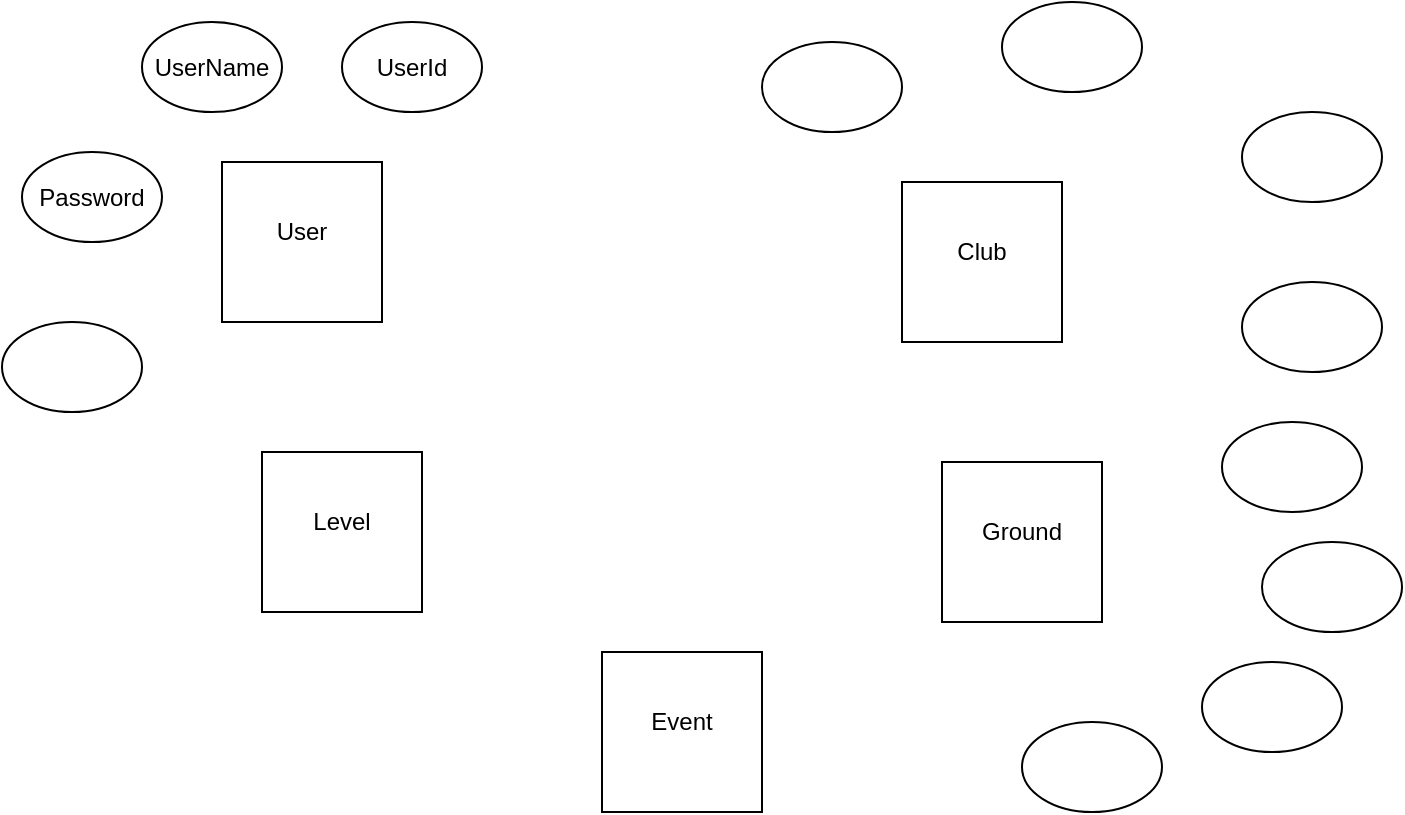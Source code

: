 <mxfile version="21.6.7" type="github">
  <diagram id="R2lEEEUBdFMjLlhIrx00" name="Page-1">
    <mxGraphModel dx="794" dy="422" grid="1" gridSize="10" guides="1" tooltips="1" connect="1" arrows="1" fold="1" page="1" pageScale="1" pageWidth="850" pageHeight="1100" math="0" shadow="0" extFonts="Permanent Marker^https://fonts.googleapis.com/css?family=Permanent+Marker">
      <root>
        <mxCell id="0" />
        <mxCell id="1" parent="0" />
        <mxCell id="MMDe2EedvgYd7hbVslVY-3" value="" style="whiteSpace=wrap;html=1;aspect=fixed;" vertex="1" parent="1">
          <mxGeometry x="130" y="80" width="80" height="80" as="geometry" />
        </mxCell>
        <mxCell id="MMDe2EedvgYd7hbVslVY-4" value="User" style="text;html=1;strokeColor=none;fillColor=none;align=center;verticalAlign=middle;whiteSpace=wrap;rounded=0;" vertex="1" parent="1">
          <mxGeometry x="140" y="100" width="60" height="30" as="geometry" />
        </mxCell>
        <mxCell id="MMDe2EedvgYd7hbVslVY-7" value="" style="whiteSpace=wrap;html=1;aspect=fixed;" vertex="1" parent="1">
          <mxGeometry x="470" y="90" width="80" height="80" as="geometry" />
        </mxCell>
        <mxCell id="MMDe2EedvgYd7hbVslVY-8" value="Club" style="text;html=1;strokeColor=none;fillColor=none;align=center;verticalAlign=middle;whiteSpace=wrap;rounded=0;" vertex="1" parent="1">
          <mxGeometry x="480" y="110" width="60" height="30" as="geometry" />
        </mxCell>
        <mxCell id="MMDe2EedvgYd7hbVslVY-9" value="" style="whiteSpace=wrap;html=1;aspect=fixed;" vertex="1" parent="1">
          <mxGeometry x="490" y="230" width="80" height="80" as="geometry" />
        </mxCell>
        <mxCell id="MMDe2EedvgYd7hbVslVY-10" value="Ground" style="text;html=1;strokeColor=none;fillColor=none;align=center;verticalAlign=middle;whiteSpace=wrap;rounded=0;" vertex="1" parent="1">
          <mxGeometry x="500" y="250" width="60" height="30" as="geometry" />
        </mxCell>
        <mxCell id="MMDe2EedvgYd7hbVslVY-11" value="" style="whiteSpace=wrap;html=1;aspect=fixed;" vertex="1" parent="1">
          <mxGeometry x="150" y="225" width="80" height="80" as="geometry" />
        </mxCell>
        <mxCell id="MMDe2EedvgYd7hbVslVY-12" value="Level" style="text;html=1;strokeColor=none;fillColor=none;align=center;verticalAlign=middle;whiteSpace=wrap;rounded=0;" vertex="1" parent="1">
          <mxGeometry x="160" y="245" width="60" height="30" as="geometry" />
        </mxCell>
        <mxCell id="MMDe2EedvgYd7hbVslVY-13" value="Password" style="ellipse;whiteSpace=wrap;html=1;" vertex="1" parent="1">
          <mxGeometry x="30" y="75" width="70" height="45" as="geometry" />
        </mxCell>
        <mxCell id="MMDe2EedvgYd7hbVslVY-14" value="" style="ellipse;whiteSpace=wrap;html=1;" vertex="1" parent="1">
          <mxGeometry x="20" y="160" width="70" height="45" as="geometry" />
        </mxCell>
        <mxCell id="MMDe2EedvgYd7hbVslVY-15" value="UserId" style="ellipse;whiteSpace=wrap;html=1;" vertex="1" parent="1">
          <mxGeometry x="190" y="10" width="70" height="45" as="geometry" />
        </mxCell>
        <mxCell id="MMDe2EedvgYd7hbVslVY-16" value="UserName" style="ellipse;whiteSpace=wrap;html=1;" vertex="1" parent="1">
          <mxGeometry x="90" y="10" width="70" height="45" as="geometry" />
        </mxCell>
        <mxCell id="MMDe2EedvgYd7hbVslVY-17" value="" style="ellipse;whiteSpace=wrap;html=1;" vertex="1" parent="1">
          <mxGeometry x="400" y="20" width="70" height="45" as="geometry" />
        </mxCell>
        <mxCell id="MMDe2EedvgYd7hbVslVY-18" value="" style="ellipse;whiteSpace=wrap;html=1;" vertex="1" parent="1">
          <mxGeometry x="640" y="140" width="70" height="45" as="geometry" />
        </mxCell>
        <mxCell id="MMDe2EedvgYd7hbVslVY-19" value="" style="ellipse;whiteSpace=wrap;html=1;" vertex="1" parent="1">
          <mxGeometry x="640" y="55" width="70" height="45" as="geometry" />
        </mxCell>
        <mxCell id="MMDe2EedvgYd7hbVslVY-20" value="" style="ellipse;whiteSpace=wrap;html=1;" vertex="1" parent="1">
          <mxGeometry x="520" width="70" height="45" as="geometry" />
        </mxCell>
        <mxCell id="MMDe2EedvgYd7hbVslVY-21" value="" style="ellipse;whiteSpace=wrap;html=1;" vertex="1" parent="1">
          <mxGeometry x="530" y="360" width="70" height="45" as="geometry" />
        </mxCell>
        <mxCell id="MMDe2EedvgYd7hbVslVY-22" value="" style="ellipse;whiteSpace=wrap;html=1;" vertex="1" parent="1">
          <mxGeometry x="620" y="330" width="70" height="45" as="geometry" />
        </mxCell>
        <mxCell id="MMDe2EedvgYd7hbVslVY-23" value="" style="ellipse;whiteSpace=wrap;html=1;" vertex="1" parent="1">
          <mxGeometry x="650" y="270" width="70" height="45" as="geometry" />
        </mxCell>
        <mxCell id="MMDe2EedvgYd7hbVslVY-24" value="" style="ellipse;whiteSpace=wrap;html=1;" vertex="1" parent="1">
          <mxGeometry x="630" y="210" width="70" height="45" as="geometry" />
        </mxCell>
        <mxCell id="MMDe2EedvgYd7hbVslVY-27" value="" style="whiteSpace=wrap;html=1;aspect=fixed;" vertex="1" parent="1">
          <mxGeometry x="320" y="325" width="80" height="80" as="geometry" />
        </mxCell>
        <mxCell id="MMDe2EedvgYd7hbVslVY-28" value="Event" style="text;html=1;strokeColor=none;fillColor=none;align=center;verticalAlign=middle;whiteSpace=wrap;rounded=0;" vertex="1" parent="1">
          <mxGeometry x="330" y="345" width="60" height="30" as="geometry" />
        </mxCell>
      </root>
    </mxGraphModel>
  </diagram>
</mxfile>
